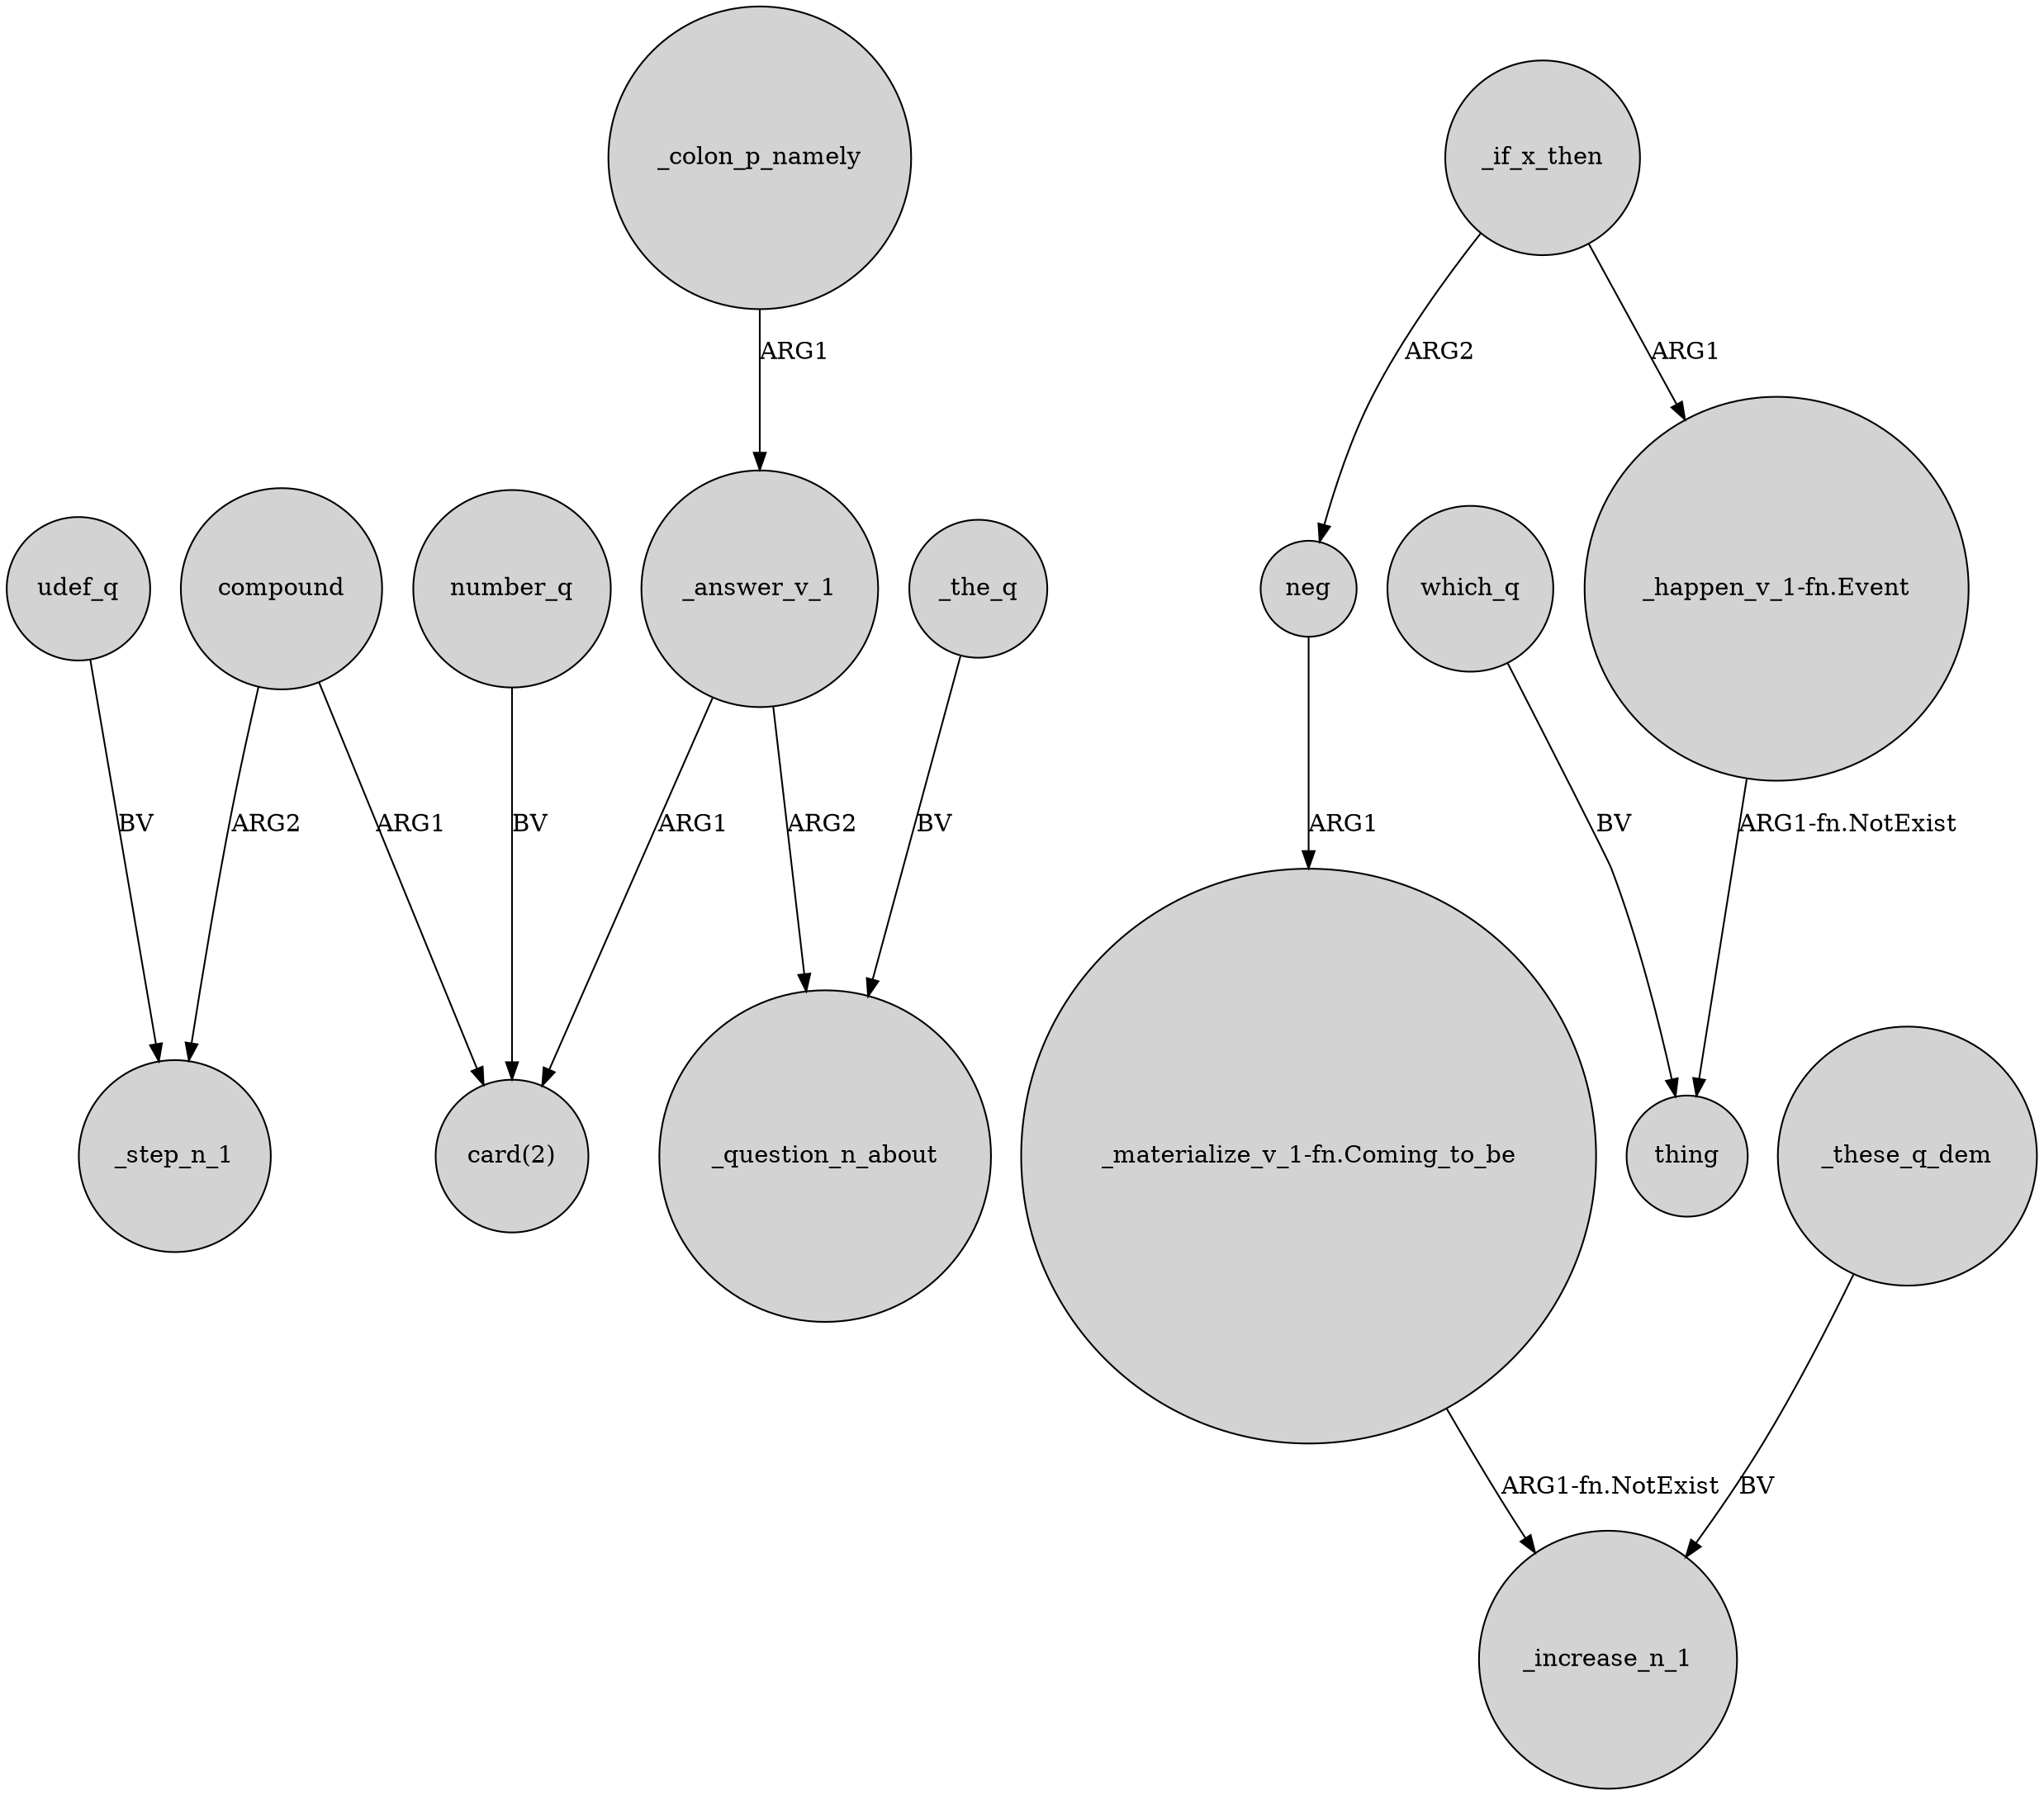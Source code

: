 digraph {
	node [shape=circle style=filled]
	_answer_v_1 -> "card(2)" [label=ARG1]
	_colon_p_namely -> _answer_v_1 [label=ARG1]
	_answer_v_1 -> _question_n_about [label=ARG2]
	_if_x_then -> "_happen_v_1-fn.Event" [label=ARG1]
	compound -> _step_n_1 [label=ARG2]
	neg -> "_materialize_v_1-fn.Coming_to_be" [label=ARG1]
	"_happen_v_1-fn.Event" -> thing [label="ARG1-fn.NotExist"]
	compound -> "card(2)" [label=ARG1]
	number_q -> "card(2)" [label=BV]
	_these_q_dem -> _increase_n_1 [label=BV]
	"_materialize_v_1-fn.Coming_to_be" -> _increase_n_1 [label="ARG1-fn.NotExist"]
	udef_q -> _step_n_1 [label=BV]
	_if_x_then -> neg [label=ARG2]
	_the_q -> _question_n_about [label=BV]
	which_q -> thing [label=BV]
}
